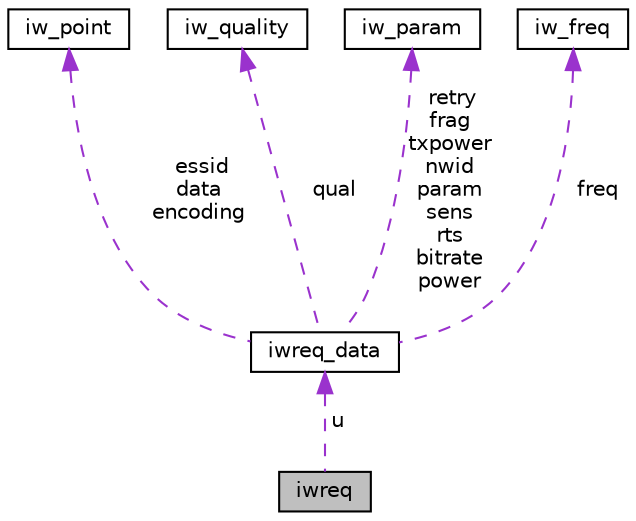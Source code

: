 digraph G
{
  edge [fontname="Helvetica",fontsize="10",labelfontname="Helvetica",labelfontsize="10"];
  node [fontname="Helvetica",fontsize="10",shape=record];
  Node1 [label="iwreq",height=0.2,width=0.4,color="black", fillcolor="grey75", style="filled" fontcolor="black"];
  Node2 -> Node1 [dir="back",color="darkorchid3",fontsize="10",style="dashed",label=" u" ,fontname="Helvetica"];
  Node2 [label="iwreq_data",height=0.2,width=0.4,color="black", fillcolor="white", style="filled",URL="$unioniwreq__data.html"];
  Node3 -> Node2 [dir="back",color="darkorchid3",fontsize="10",style="dashed",label=" essid\ndata\nencoding" ,fontname="Helvetica"];
  Node3 [label="iw_point",height=0.2,width=0.4,color="black", fillcolor="white", style="filled",URL="$structiw__point.html"];
  Node4 -> Node2 [dir="back",color="darkorchid3",fontsize="10",style="dashed",label=" qual" ,fontname="Helvetica"];
  Node4 [label="iw_quality",height=0.2,width=0.4,color="black", fillcolor="white", style="filled",URL="$structiw__quality.html"];
  Node5 -> Node2 [dir="back",color="darkorchid3",fontsize="10",style="dashed",label=" retry\nfrag\ntxpower\nnwid\nparam\nsens\nrts\nbitrate\npower" ,fontname="Helvetica"];
  Node5 [label="iw_param",height=0.2,width=0.4,color="black", fillcolor="white", style="filled",URL="$structiw__param.html"];
  Node6 -> Node2 [dir="back",color="darkorchid3",fontsize="10",style="dashed",label=" freq" ,fontname="Helvetica"];
  Node6 [label="iw_freq",height=0.2,width=0.4,color="black", fillcolor="white", style="filled",URL="$structiw__freq.html"];
}
